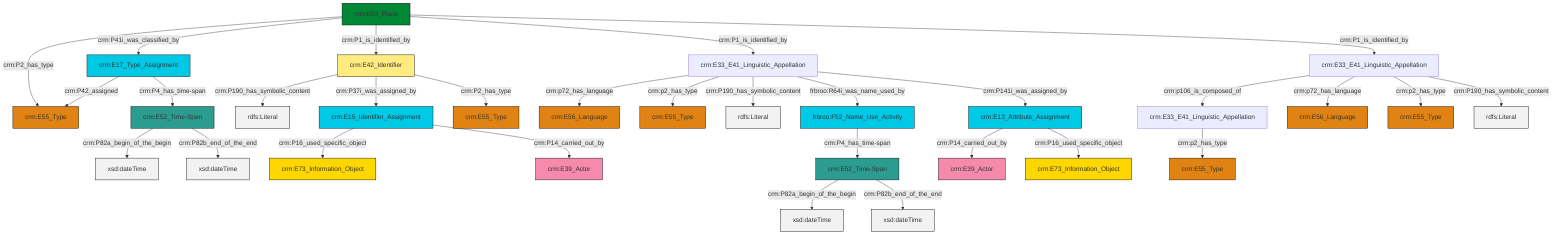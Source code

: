 graph TD
classDef Literal fill:#f2f2f2,stroke:#000000;
classDef CRM_Entity fill:#FFFFFF,stroke:#000000;
classDef Temporal_Entity fill:#00C9E6, stroke:#000000;
classDef Type fill:#E18312, stroke:#000000;
classDef Time-Span fill:#2C9C91, stroke:#000000;
classDef Appellation fill:#FFEB7F, stroke:#000000;
classDef Place fill:#008836, stroke:#000000;
classDef Persistent_Item fill:#B266B2, stroke:#000000;
classDef Conceptual_Object fill:#FFD700, stroke:#000000;
classDef Physical_Thing fill:#D2B48C, stroke:#000000;
classDef Actor fill:#f58aad, stroke:#000000;
classDef PC_Classes fill:#4ce600, stroke:#000000;
classDef Multi fill:#cccccc,stroke:#000000;

0["crm:E53_Place"]:::Place -->|crm:P2_has_type| 1["crm:E55_Type"]:::Type
2["crm:E17_Type_Assignment"]:::Temporal_Entity -->|crm:P42_assigned| 1["crm:E55_Type"]:::Type
3["crm:E33_E41_Linguistic_Appellation"]:::Default -->|crm:p72_has_language| 4["crm:E56_Language"]:::Type
10["crm:E33_E41_Linguistic_Appellation"]:::Default -->|crm:p106_is_composed_of| 5["crm:E33_E41_Linguistic_Appellation"]:::Default
15["crm:E13_Attribute_Assignment"]:::Temporal_Entity -->|crm:P14_carried_out_by| 16["crm:E39_Actor"]:::Actor
3["crm:E33_E41_Linguistic_Appellation"]:::Default -->|crm:p2_has_type| 19["crm:E55_Type"]:::Type
8["crm:E52_Time-Span"]:::Time-Span -->|crm:P82a_begin_of_the_begin| 21[xsd:dateTime]:::Literal
3["crm:E33_E41_Linguistic_Appellation"]:::Default -->|crm:P190_has_symbolic_content| 22[rdfs:Literal]:::Literal
23["crm:E42_Identifier"]:::Appellation -->|crm:P190_has_symbolic_content| 24[rdfs:Literal]:::Literal
10["crm:E33_E41_Linguistic_Appellation"]:::Default -->|crm:p72_has_language| 25["crm:E56_Language"]:::Type
13["crm:E52_Time-Span"]:::Time-Span -->|crm:P82a_begin_of_the_begin| 26[xsd:dateTime]:::Literal
0["crm:E53_Place"]:::Place -->|crm:P41i_was_classified_by| 2["crm:E17_Type_Assignment"]:::Temporal_Entity
27["frbroo:F52_Name_Use_Activity"]:::Temporal_Entity -->|crm:P4_has_time-span| 8["crm:E52_Time-Span"]:::Time-Span
10["crm:E33_E41_Linguistic_Appellation"]:::Default -->|crm:p2_has_type| 30["crm:E55_Type"]:::Type
15["crm:E13_Attribute_Assignment"]:::Temporal_Entity -->|crm:P16_used_specific_object| 17["crm:E73_Information_Object"]:::Conceptual_Object
13["crm:E52_Time-Span"]:::Time-Span -->|crm:P82b_end_of_the_end| 34[xsd:dateTime]:::Literal
35["crm:E15_Identifier_Assignment"]:::Temporal_Entity -->|crm:P16_used_specific_object| 32["crm:E73_Information_Object"]:::Conceptual_Object
0["crm:E53_Place"]:::Place -->|crm:P1_is_identified_by| 23["crm:E42_Identifier"]:::Appellation
0["crm:E53_Place"]:::Place -->|crm:P1_is_identified_by| 3["crm:E33_E41_Linguistic_Appellation"]:::Default
3["crm:E33_E41_Linguistic_Appellation"]:::Default -->|frbroo:R64i_was_name_used_by| 27["frbroo:F52_Name_Use_Activity"]:::Temporal_Entity
0["crm:E53_Place"]:::Place -->|crm:P1_is_identified_by| 10["crm:E33_E41_Linguistic_Appellation"]:::Default
8["crm:E52_Time-Span"]:::Time-Span -->|crm:P82b_end_of_the_end| 41[xsd:dateTime]:::Literal
23["crm:E42_Identifier"]:::Appellation -->|crm:P37i_was_assigned_by| 35["crm:E15_Identifier_Assignment"]:::Temporal_Entity
10["crm:E33_E41_Linguistic_Appellation"]:::Default -->|crm:P190_has_symbolic_content| 45[rdfs:Literal]:::Literal
2["crm:E17_Type_Assignment"]:::Temporal_Entity -->|crm:P4_has_time-span| 13["crm:E52_Time-Span"]:::Time-Span
5["crm:E33_E41_Linguistic_Appellation"]:::Default -->|crm:p2_has_type| 42["crm:E55_Type"]:::Type
3["crm:E33_E41_Linguistic_Appellation"]:::Default -->|crm:P141i_was_assigned_by| 15["crm:E13_Attribute_Assignment"]:::Temporal_Entity
35["crm:E15_Identifier_Assignment"]:::Temporal_Entity -->|crm:P14_carried_out_by| 28["crm:E39_Actor"]:::Actor
23["crm:E42_Identifier"]:::Appellation -->|crm:P2_has_type| 11["crm:E55_Type"]:::Type